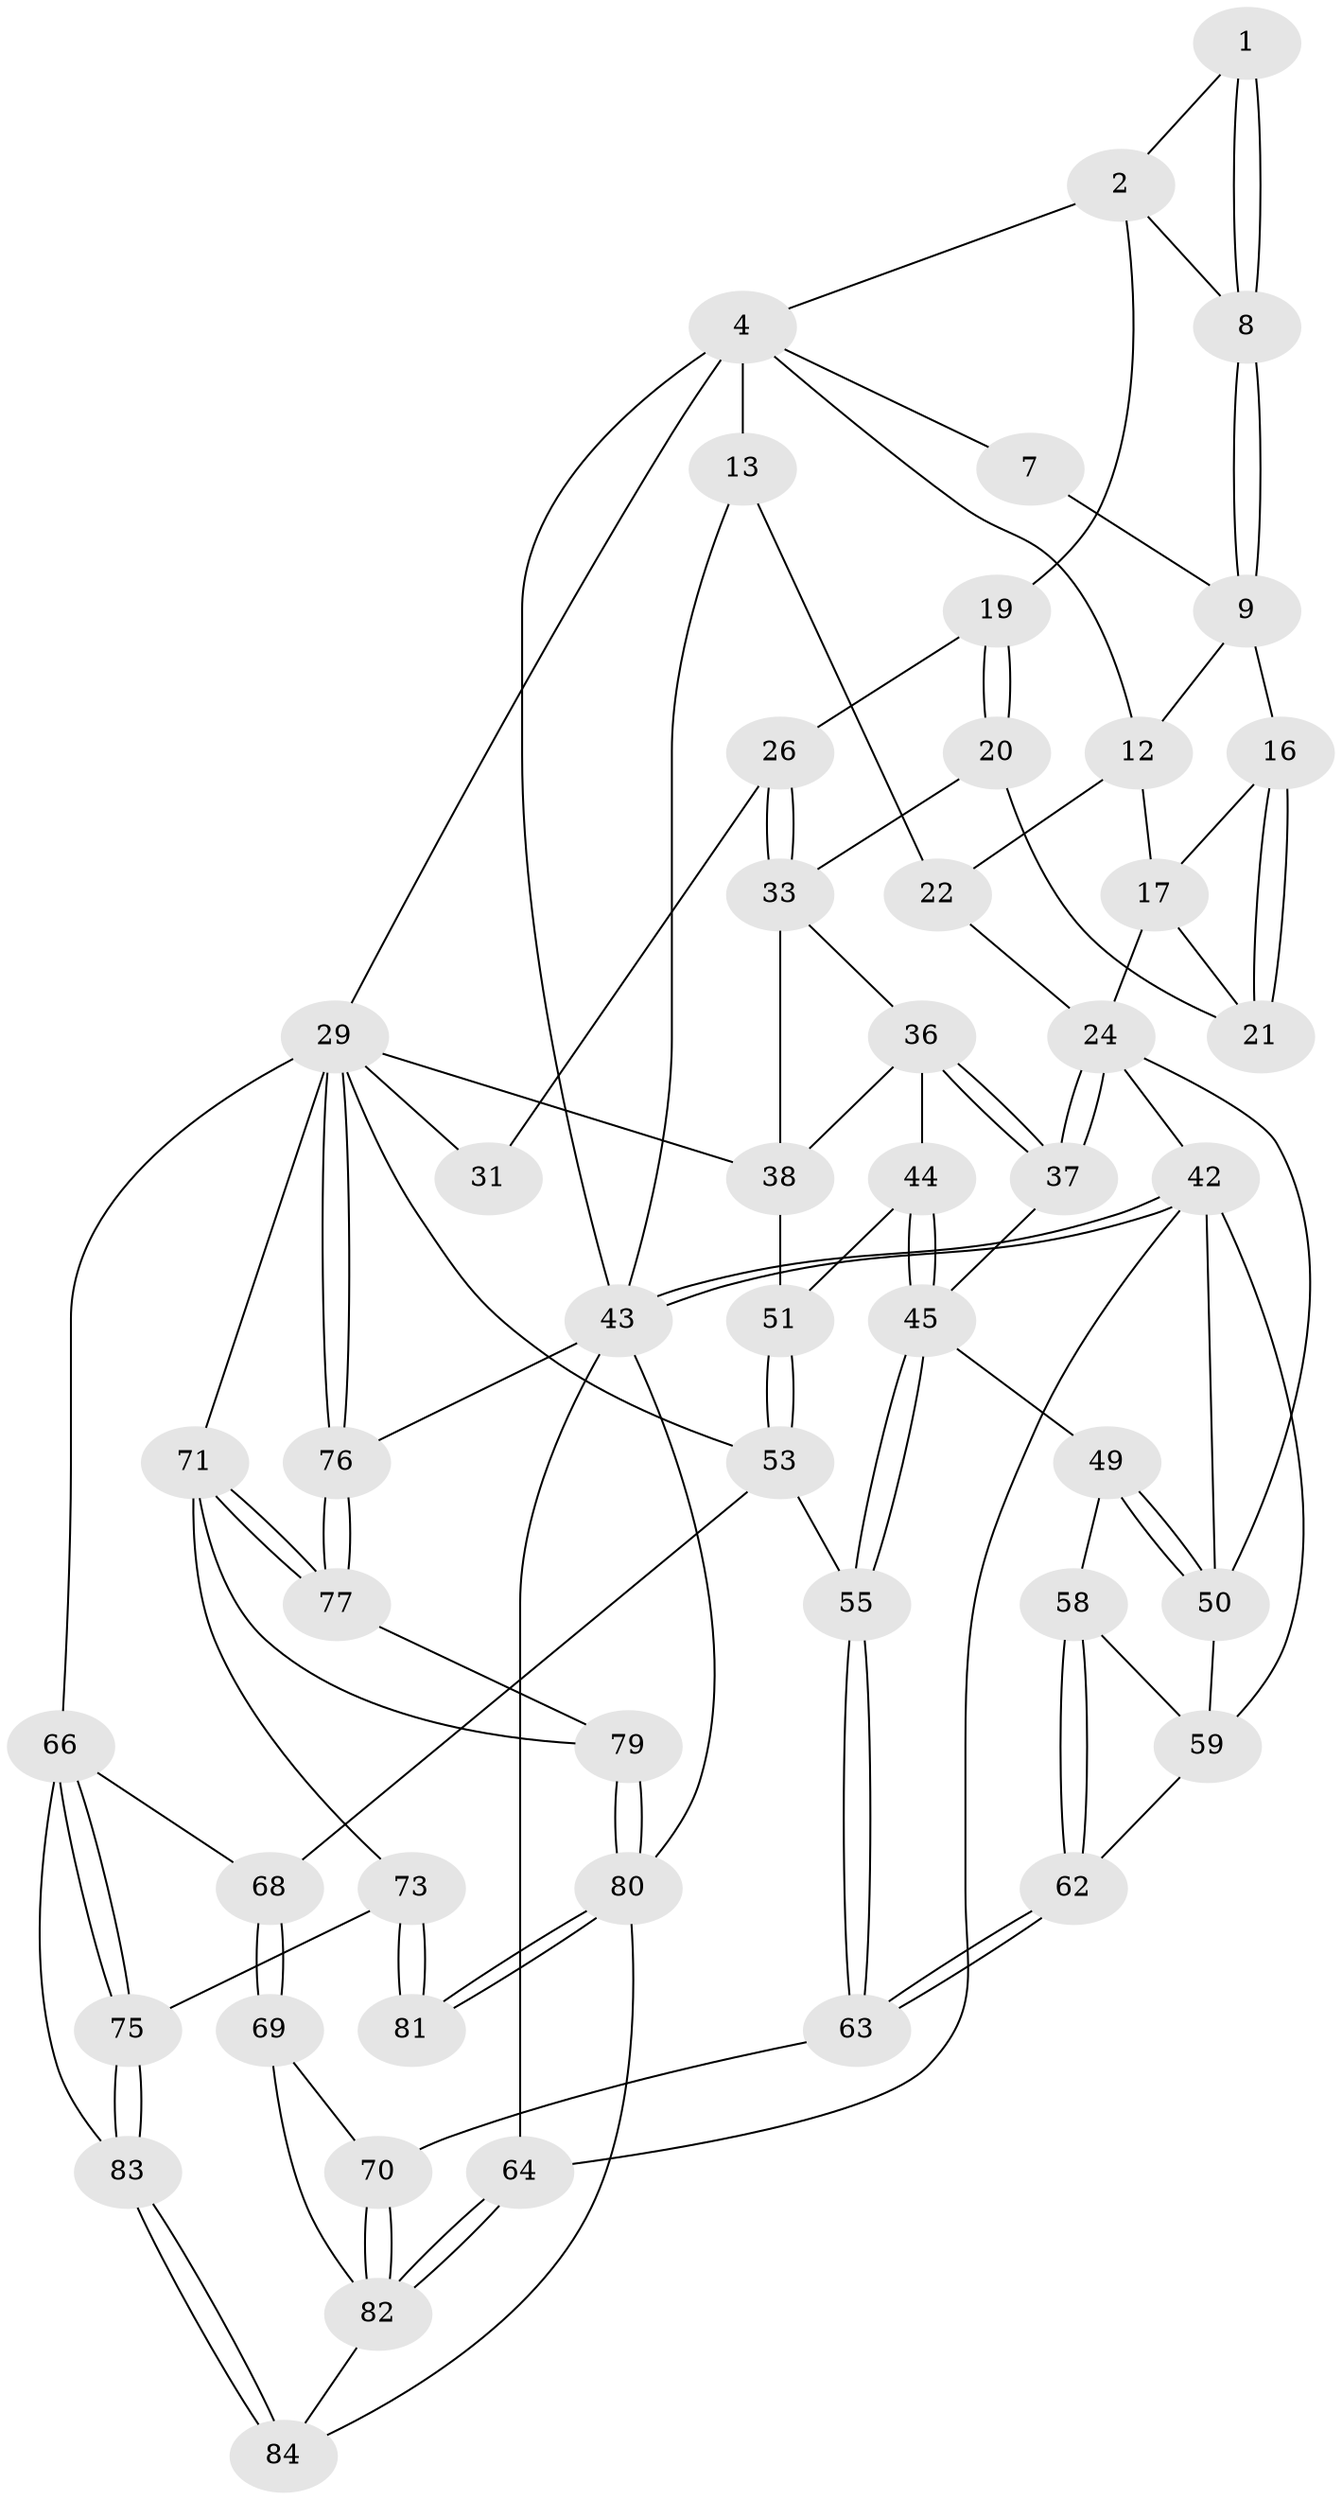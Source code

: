 // original degree distribution, {3: 0.03488372093023256, 5: 0.47674418604651164, 4: 0.2441860465116279, 6: 0.2441860465116279}
// Generated by graph-tools (version 1.1) at 2025/21/03/04/25 18:21:41]
// undirected, 51 vertices, 116 edges
graph export_dot {
graph [start="1"]
  node [color=gray90,style=filled];
  1 [pos="+0.6418567622402918+0"];
  2 [pos="+1+0",super="+15+3"];
  4 [pos="+1+0",super="+5"];
  7 [pos="+0.47453896593820594+0"];
  8 [pos="+0.640327509648189+0.169448803353365"];
  9 [pos="+0.4778659551296576+0.13052798935392992",super="+10"];
  12 [pos="+0.22669381748254133+0.15235381075584598",super="+18"];
  13 [pos="+0.061468192433653375+0.3659784563132243",super="+14"];
  16 [pos="+0.4303641762077419+0.1807013992271002"];
  17 [pos="+0.25936761291838706+0.17555819056077557",super="+23"];
  19 [pos="+0.6787161268617966+0.22708241014727035"];
  20 [pos="+0.5307991406159234+0.3212488713902708"];
  21 [pos="+0.46226358822808816+0.30780311338371646"];
  22 [pos="+0.09431172380378833+0.37096465033716663"];
  24 [pos="+0.32978689213815404+0.4702034096950248",super="+25"];
  26 [pos="+0.7066037886242608+0.2473068608597819",super="+27"];
  29 [pos="+1+0.5204665627628252",super="+30"];
  31 [pos="+0.997007990134477+0.4421613208239703"];
  33 [pos="+0.6665061374530005+0.4488241492655876",super="+35+34"];
  36 [pos="+0.5445940267264274+0.480653440856416",super="+40"];
  37 [pos="+0.34771023206783414+0.4975825283046904"];
  38 [pos="+0.7281453332809875+0.5681984310564103",super="+39"];
  42 [pos="+0.012369965064884261+0.6300378198085246",super="+57"];
  43 [pos="+0+0.7094057419764389",super="+65"];
  44 [pos="+0.5555778105202037+0.5755324654906384"];
  45 [pos="+0.3587444432998464+0.6468302088991025",super="+46"];
  49 [pos="+0.26344657318109876+0.6607958051223702"];
  50 [pos="+0.11795637202990326+0.6001026693623676",super="+56"];
  51 [pos="+0.5794461476036104+0.6256778657908316"];
  53 [pos="+0.5766712423517567+0.6954577079987592",super="+54"];
  55 [pos="+0.3711276048200417+0.6701781538433755"];
  58 [pos="+0.2621990206915951+0.662260116063123"];
  59 [pos="+0.1950666293094511+0.710125564801383",super="+60"];
  62 [pos="+0.19022770534824598+0.8889749075682728"];
  63 [pos="+0.32897652198073646+0.8024980771159296"];
  64 [pos="+0+1"];
  66 [pos="+0.6553596067608077+0.8258999939702439",super="+67"];
  68 [pos="+0.49539007921193506+0.8709887911985886"];
  69 [pos="+0.4740232480176771+0.8854491124663293"];
  70 [pos="+0.39564598047244276+0.8690325989800087"];
  71 [pos="+0.8679335152888327+0.7909689483776713",super="+72"];
  73 [pos="+0.8578896087521621+0.8505044407043794",super="+74"];
  75 [pos="+0.6559805470998368+0.8269944895258821"];
  76 [pos="+1+0.8062875418902637"];
  77 [pos="+1+0.8482976239438033"];
  79 [pos="+0.919795961786471+0.9164417966873913"];
  80 [pos="+0.8309229951971747+1",super="+86"];
  81 [pos="+0.7883070340882242+1"];
  82 [pos="+0.02311776393049762+1",super="+85"];
  83 [pos="+0.5693390804968226+1"];
  84 [pos="+0.5649372502964136+1"];
  1 -- 2;
  1 -- 8;
  1 -- 8;
  2 -- 8;
  2 -- 19;
  2 -- 4;
  4 -- 29;
  4 -- 43 [weight=2];
  4 -- 7;
  4 -- 12;
  4 -- 13 [weight=2];
  7 -- 9;
  8 -- 9;
  8 -- 9;
  9 -- 16;
  9 -- 12;
  12 -- 17;
  12 -- 22;
  13 -- 22;
  13 -- 43;
  16 -- 17;
  16 -- 21;
  16 -- 21;
  17 -- 24;
  17 -- 21;
  19 -- 20;
  19 -- 20;
  19 -- 26;
  20 -- 21;
  20 -- 33;
  22 -- 24;
  24 -- 37;
  24 -- 37;
  24 -- 42;
  24 -- 50;
  26 -- 33 [weight=2];
  26 -- 33;
  26 -- 31 [weight=2];
  29 -- 76;
  29 -- 76;
  29 -- 66;
  29 -- 53;
  29 -- 38;
  29 -- 71;
  29 -- 31;
  33 -- 38;
  33 -- 36;
  36 -- 37;
  36 -- 37;
  36 -- 38;
  36 -- 44;
  37 -- 45;
  38 -- 51;
  42 -- 43;
  42 -- 43;
  42 -- 64;
  42 -- 59;
  42 -- 50;
  43 -- 64;
  43 -- 80;
  43 -- 76;
  44 -- 45;
  44 -- 45;
  44 -- 51;
  45 -- 55;
  45 -- 55;
  45 -- 49;
  49 -- 50;
  49 -- 50;
  49 -- 58;
  50 -- 59;
  51 -- 53;
  51 -- 53;
  53 -- 68;
  53 -- 55;
  55 -- 63;
  55 -- 63;
  58 -- 59;
  58 -- 62;
  58 -- 62;
  59 -- 62;
  62 -- 63;
  62 -- 63;
  63 -- 70;
  64 -- 82;
  64 -- 82;
  66 -- 75;
  66 -- 75;
  66 -- 83;
  66 -- 68;
  68 -- 69;
  68 -- 69;
  69 -- 70;
  69 -- 82;
  70 -- 82;
  70 -- 82;
  71 -- 77;
  71 -- 77;
  71 -- 73;
  71 -- 79;
  73 -- 81 [weight=2];
  73 -- 81;
  73 -- 75;
  75 -- 83;
  75 -- 83;
  76 -- 77;
  76 -- 77;
  77 -- 79;
  79 -- 80;
  79 -- 80;
  80 -- 81;
  80 -- 81;
  80 -- 84;
  82 -- 84;
  83 -- 84;
  83 -- 84;
}
